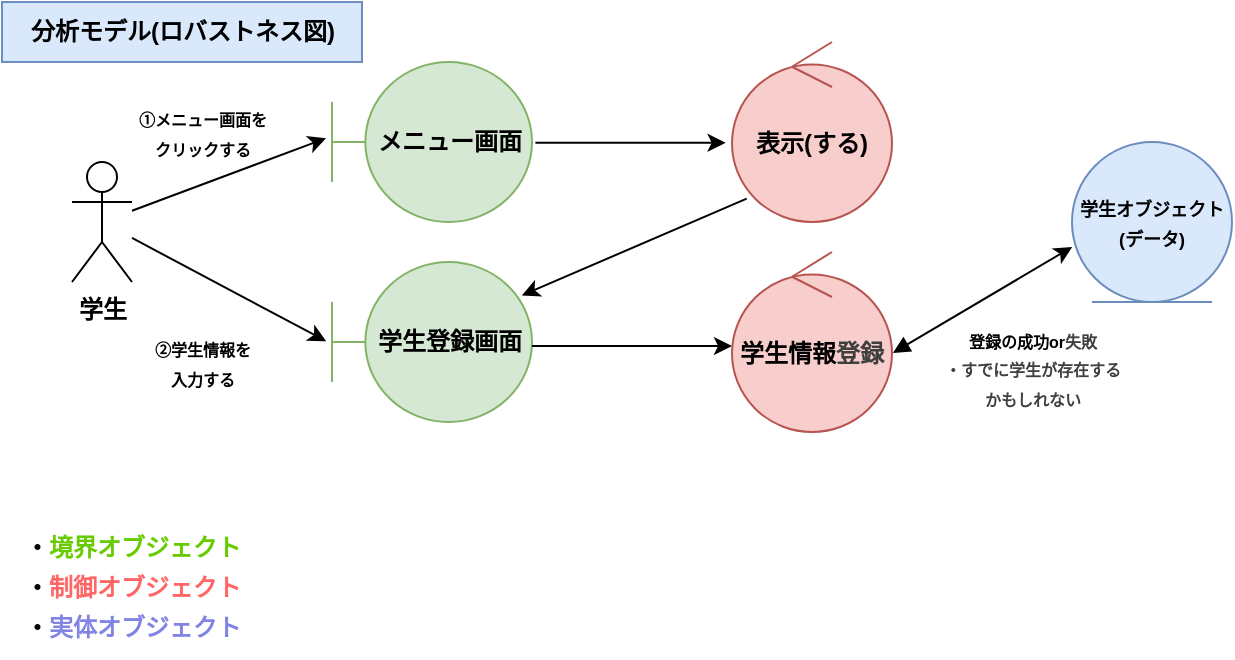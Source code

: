 <mxfile>
    <diagram id="hT2hx70733jFHU6oEIlp" name="ページ1">
        <mxGraphModel dx="586" dy="438" grid="1" gridSize="10" guides="1" tooltips="1" connect="1" arrows="1" fold="1" page="1" pageScale="1" pageWidth="1169" pageHeight="827" math="0" shadow="0">
            <root>
                <mxCell id="0"/>
                <mxCell id="1" parent="0"/>
                <mxCell id="2" value="学生" style="shape=umlActor;verticalLabelPosition=bottom;verticalAlign=top;html=1;fontStyle=1" parent="1" vertex="1">
                    <mxGeometry x="60" y="90" width="30" height="60" as="geometry"/>
                </mxCell>
                <mxCell id="4" value="&lt;b&gt;メニュー画面&lt;/b&gt;" style="shape=umlBoundary;whiteSpace=wrap;html=1;fillColor=#d5e8d4;strokeColor=#82b366;" parent="1" vertex="1">
                    <mxGeometry x="190" y="40" width="100" height="80" as="geometry"/>
                </mxCell>
                <mxCell id="5" value="&lt;b&gt;学生登録画面&lt;/b&gt;" style="shape=umlBoundary;whiteSpace=wrap;html=1;fillColor=#d5e8d4;strokeColor=#82b366;" parent="1" vertex="1">
                    <mxGeometry x="190" y="140" width="100" height="80" as="geometry"/>
                </mxCell>
                <mxCell id="6" value="&lt;b&gt;表示(する)&lt;/b&gt;" style="ellipse;shape=umlControl;whiteSpace=wrap;html=1;fillColor=#f8cecc;strokeColor=#b85450;" parent="1" vertex="1">
                    <mxGeometry x="390" y="30" width="80" height="90" as="geometry"/>
                </mxCell>
                <mxCell id="7" value="" style="endArrow=classic;html=1;entryX=-0.029;entryY=0.476;entryDx=0;entryDy=0;entryPerimeter=0;" parent="1" source="2" target="4" edge="1">
                    <mxGeometry width="50" height="50" relative="1" as="geometry">
                        <mxPoint x="270" y="180" as="sourcePoint"/>
                        <mxPoint x="320" y="130" as="targetPoint"/>
                    </mxGeometry>
                </mxCell>
                <mxCell id="8" value="" style="endArrow=classic;html=1;entryX=-0.029;entryY=0.495;entryDx=0;entryDy=0;entryPerimeter=0;" parent="1" source="2" target="5" edge="1">
                    <mxGeometry width="50" height="50" relative="1" as="geometry">
                        <mxPoint x="100" y="124" as="sourcePoint"/>
                        <mxPoint x="197" y="88" as="targetPoint"/>
                    </mxGeometry>
                </mxCell>
                <mxCell id="10" value="&lt;font style=&quot;font-size: 8px;&quot;&gt;&lt;b&gt;①メニュー画面を&lt;/b&gt;&lt;/font&gt;&lt;div&gt;&lt;font style=&quot;font-size: 8px;&quot;&gt;&lt;b&gt;クリックする&lt;/b&gt;&lt;/font&gt;&lt;/div&gt;" style="text;html=1;align=center;verticalAlign=middle;resizable=0;points=[];autosize=1;strokeColor=none;fillColor=none;" parent="1" vertex="1">
                    <mxGeometry x="80" y="55" width="90" height="40" as="geometry"/>
                </mxCell>
                <mxCell id="11" value="" style="endArrow=classic;html=1;entryX=-0.04;entryY=0.56;entryDx=0;entryDy=0;entryPerimeter=0;exitX=1.017;exitY=0.505;exitDx=0;exitDy=0;exitPerimeter=0;" parent="1" source="4" target="6" edge="1">
                    <mxGeometry width="50" height="50" relative="1" as="geometry">
                        <mxPoint x="100" y="124" as="sourcePoint"/>
                        <mxPoint x="197" y="88" as="targetPoint"/>
                    </mxGeometry>
                </mxCell>
                <mxCell id="12" value="" style="endArrow=classic;html=1;" parent="1" edge="1">
                    <mxGeometry width="50" height="50" relative="1" as="geometry">
                        <mxPoint x="290" y="182" as="sourcePoint"/>
                        <mxPoint x="390" y="182" as="targetPoint"/>
                    </mxGeometry>
                </mxCell>
                <mxCell id="14" value="&lt;b&gt;学生情報&lt;span style=&quot;background-color: transparent; color: rgb(63, 63, 63);&quot;&gt;登録&lt;/span&gt;&lt;/b&gt;" style="ellipse;shape=umlControl;whiteSpace=wrap;html=1;fillColor=#f8cecc;strokeColor=#b85450;" parent="1" vertex="1">
                    <mxGeometry x="390" y="135" width="80" height="90" as="geometry"/>
                </mxCell>
                <mxCell id="15" value="&lt;span style=&quot;font-size: 8px;&quot;&gt;&lt;b&gt;②学生情報を&lt;/b&gt;&lt;/span&gt;&lt;div&gt;&lt;span style=&quot;font-size: 8px;&quot;&gt;&lt;b&gt;入力する&lt;/b&gt;&lt;/span&gt;&lt;/div&gt;" style="text;html=1;align=center;verticalAlign=middle;resizable=0;points=[];autosize=1;strokeColor=none;fillColor=none;" parent="1" vertex="1">
                    <mxGeometry x="90" y="170" width="70" height="40" as="geometry"/>
                </mxCell>
                <mxCell id="16" value="" style="endArrow=classic;html=1;entryX=0.949;entryY=0.209;entryDx=0;entryDy=0;entryPerimeter=0;exitX=0.092;exitY=0.87;exitDx=0;exitDy=0;exitPerimeter=0;" parent="1" source="6" target="5" edge="1">
                    <mxGeometry width="50" height="50" relative="1" as="geometry">
                        <mxPoint x="302" y="90" as="sourcePoint"/>
                        <mxPoint x="397" y="90" as="targetPoint"/>
                    </mxGeometry>
                </mxCell>
                <mxCell id="17" value="&lt;font style=&quot;font-size: 9px;&quot;&gt;&lt;b&gt;学生オブジェクト&lt;/b&gt;&lt;/font&gt;&lt;div&gt;&lt;font style=&quot;font-size: 9px;&quot;&gt;&lt;b&gt;(データ)&lt;/b&gt;&lt;/font&gt;&lt;/div&gt;" style="ellipse;shape=umlEntity;whiteSpace=wrap;html=1;fillColor=#dae8fc;strokeColor=#6c8ebf;" parent="1" vertex="1">
                    <mxGeometry x="560" y="80" width="80" height="80" as="geometry"/>
                </mxCell>
                <mxCell id="18" value="" style="endArrow=classic;html=1;entryX=0.001;entryY=0.656;entryDx=0;entryDy=0;entryPerimeter=0;exitX=1.006;exitY=0.561;exitDx=0;exitDy=0;exitPerimeter=0;startArrow=block;startFill=1;" parent="1" source="14" target="17" edge="1">
                    <mxGeometry width="50" height="50" relative="1" as="geometry">
                        <mxPoint x="300" y="192" as="sourcePoint"/>
                        <mxPoint x="400" y="192" as="targetPoint"/>
                    </mxGeometry>
                </mxCell>
                <mxCell id="20" value="&lt;font style=&quot;font-size: 8px;&quot;&gt;&lt;b&gt;登録の成功or&lt;span style=&quot;color: rgb(63, 63, 63); background-color: transparent;&quot;&gt;失敗&lt;/span&gt;&lt;/b&gt;&lt;/font&gt;&lt;div&gt;&lt;span style=&quot;color: rgb(63, 63, 63); background-color: transparent;&quot;&gt;&lt;font style=&quot;font-size: 8px;&quot;&gt;&lt;b&gt;・すでに学生が存在する&lt;/b&gt;&lt;/font&gt;&lt;/span&gt;&lt;/div&gt;&lt;div&gt;&lt;span style=&quot;color: rgb(63, 63, 63); background-color: transparent;&quot;&gt;&lt;font style=&quot;font-size: 8px;&quot;&gt;&lt;b&gt;かもしれない&lt;/b&gt;&lt;/font&gt;&lt;/span&gt;&lt;/div&gt;" style="text;html=1;align=center;verticalAlign=middle;resizable=0;points=[];autosize=1;strokeColor=none;fillColor=none;" parent="1" vertex="1">
                    <mxGeometry x="485" y="163" width="110" height="60" as="geometry"/>
                </mxCell>
                <mxCell id="21" value="&lt;font style=&quot;color: rgb(0, 0, 0);&quot;&gt;・&lt;/font&gt;境界オブジェクト" style="text;html=1;align=center;verticalAlign=middle;resizable=0;points=[];autosize=1;strokeColor=none;fillColor=none;fontColor=#66CC00;fontStyle=1" parent="1" vertex="1">
                    <mxGeometry x="25" y="268" width="130" height="30" as="geometry"/>
                </mxCell>
                <mxCell id="22" value="&lt;font style=&quot;color: rgb(0, 0, 0);&quot;&gt;・&lt;/font&gt;制御オブジェクト" style="text;html=1;align=center;verticalAlign=middle;resizable=0;points=[];autosize=1;strokeColor=none;fillColor=none;fontColor=#FF6666;fontStyle=1" parent="1" vertex="1">
                    <mxGeometry x="25" y="288" width="130" height="30" as="geometry"/>
                </mxCell>
                <mxCell id="24" value="&lt;font style=&quot;color: rgb(0, 0, 0);&quot;&gt;・&lt;/font&gt;実体オブジェクト" style="text;html=1;align=center;verticalAlign=middle;resizable=0;points=[];autosize=1;strokeColor=none;fillColor=none;fontColor=light-dark(#8184e4, #ededed);fontStyle=1" parent="1" vertex="1">
                    <mxGeometry x="25" y="308" width="130" height="30" as="geometry"/>
                </mxCell>
                <mxCell id="26" value="&lt;b&gt;分析モデル(ロバストネス図)&lt;/b&gt;" style="text;html=1;align=center;verticalAlign=middle;resizable=0;points=[];autosize=1;strokeColor=#6c8ebf;fillColor=#dae8fc;" parent="1" vertex="1">
                    <mxGeometry x="25" y="10" width="180" height="30" as="geometry"/>
                </mxCell>
            </root>
        </mxGraphModel>
    </diagram>
</mxfile>